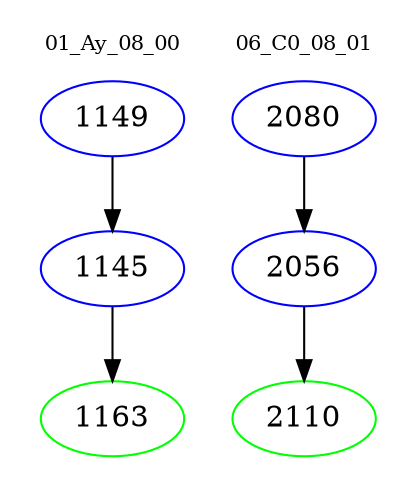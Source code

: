 digraph{
subgraph cluster_0 {
color = white
label = "01_Ay_08_00";
fontsize=10;
T0_1149 [label="1149", color="blue"]
T0_1149 -> T0_1145 [color="black"]
T0_1145 [label="1145", color="blue"]
T0_1145 -> T0_1163 [color="black"]
T0_1163 [label="1163", color="green"]
}
subgraph cluster_1 {
color = white
label = "06_C0_08_01";
fontsize=10;
T1_2080 [label="2080", color="blue"]
T1_2080 -> T1_2056 [color="black"]
T1_2056 [label="2056", color="blue"]
T1_2056 -> T1_2110 [color="black"]
T1_2110 [label="2110", color="green"]
}
}
